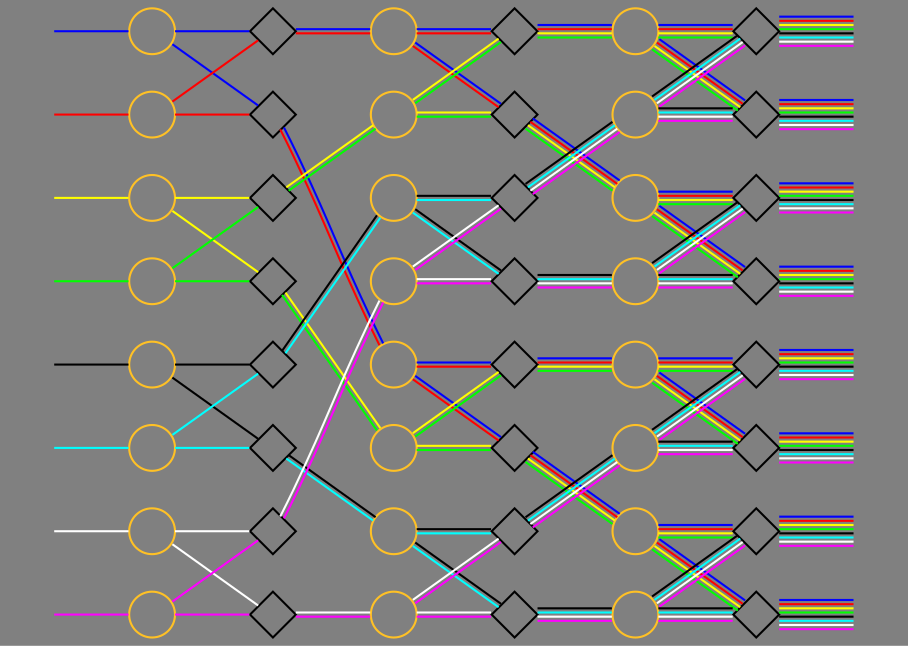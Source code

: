 
digraph G {
/* https://stamm-wilbrandt.de/GraphvizFiddle/1.0.1/?1486347141936# */
	graph [center=1 rankdir=LR bgcolor="#808080"]
	edge [dir=none]
	node [width=0.3 height=0.3 label=""]
	{ node [shape=circle, style=invis]
		1 2 3 4 5 6 7 8  10 20 30 40 50 60 70 80
	}
	{ node [shape=circle,color=goldenrod1]
		a b c d e f g h  i j k l m n o p  q r s t u v w x
	}
	{ node [shape=diamond]
		A B C D E F G H  I J K L M N O P  Q R S T U V W X
	}
	1 -> a -> {A B} [color="#0000ff"]
//	1 -> a -> {A B} [color="#c0c0ff"]
	2 -> b -> {B A} [color="#ff0000"]
	3 -> c -> {C D} [color="#ffff00"]
	4 -> d -> {D C} [color="#00ff00"]
	5 -> e -> {E F} [color="#000000"]
	6 -> f -> {F E} [color="#00ffff"]
	7 -> g -> {G H} [color="#ffffff"]
	8 -> h -> {H G} [color="#ff00ff"]
	{ edge [color="#ff0000:#0000ff"]
		A -> i -> {I K}
		B -> j -> {J L}
	}
	{ edge [color="#00ff00:#ffff00"]
		C -> k -> {K I}
		D -> l -> {L J}
	}
	{ edge [color="#00ffff:#000000"]
		E -> m -> {M O}
		F -> n -> {N P}
	}
	{ edge [color="#ff00ff:#ffffff"]
		G -> o -> {O M}
		H -> p -> {P N}
	}
	{ edge [color="#00ff00:#ffff00:#ff0000:#0000ff"]
		I -> q -> {Q U}
		J -> r -> {R V}
		K -> s -> {S W}
		L -> t -> {T X}
	}

	{ edge [color="#ff00ff:#ffffff:#00ffff:#000000"]
		M -> u -> {U Q}
		N -> v -> {V R}
		O -> w -> {W S}
		P -> x -> {X T}
	}

	{edge [color="#ff00ff:#ffffff:#00ffff:#000000:#00ff00:#ffff00:#ff0000:#0000ff"]
		Q -> 10
		R -> 20
		S -> 30
		T -> 40
		U -> 50
		V -> 60
		W -> 70
		X -> 80
	}
}

